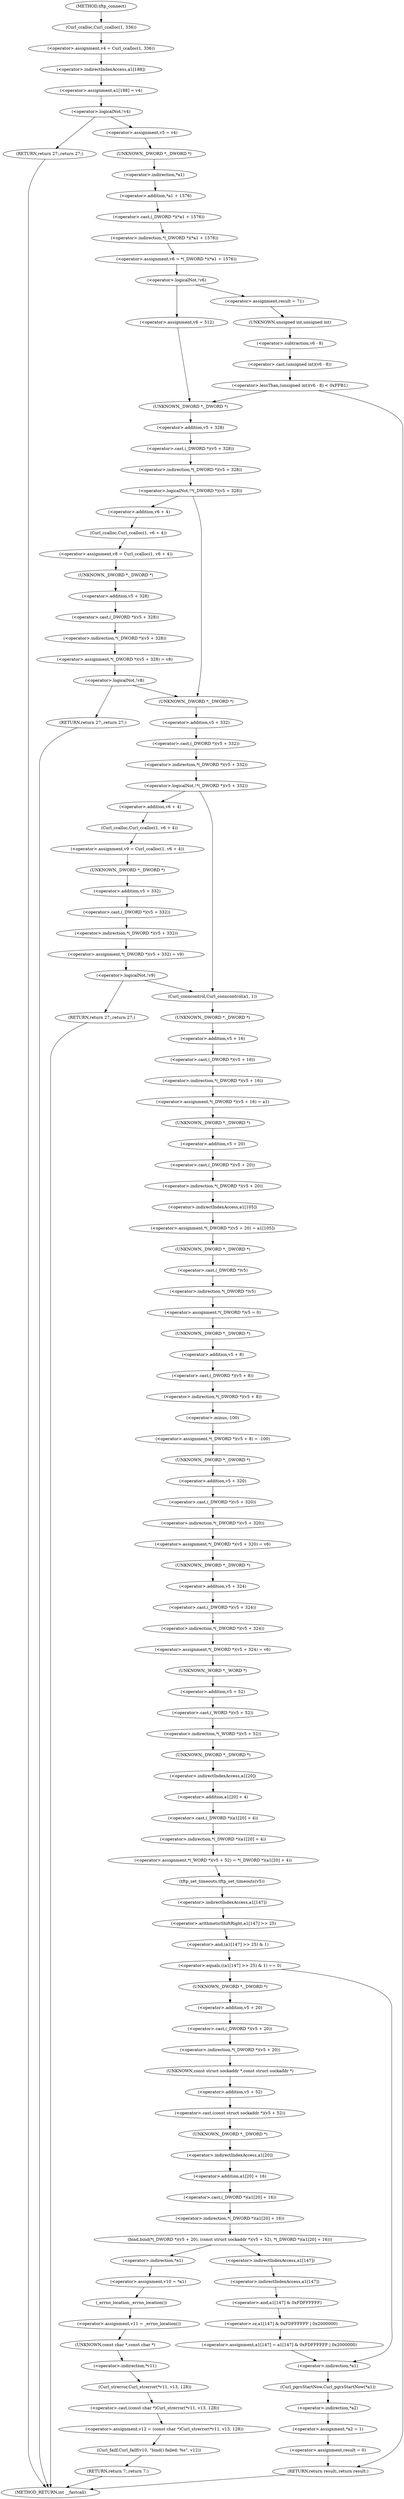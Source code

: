 digraph tftp_connect {  
"1000125" [label = "(<operator>.assignment,v4 = Curl_ccalloc(1, 336))" ]
"1000127" [label = "(Curl_ccalloc,Curl_ccalloc(1, 336))" ]
"1000130" [label = "(<operator>.assignment,a1[188] = v4)" ]
"1000131" [label = "(<operator>.indirectIndexAccess,a1[188])" ]
"1000136" [label = "(<operator>.logicalNot,!v4)" ]
"1000138" [label = "(RETURN,return 27;,return 27;)" ]
"1000140" [label = "(<operator>.assignment,v5 = v4)" ]
"1000143" [label = "(<operator>.assignment,v6 = *(_DWORD *)(*a1 + 1576))" ]
"1000145" [label = "(<operator>.indirection,*(_DWORD *)(*a1 + 1576))" ]
"1000146" [label = "(<operator>.cast,(_DWORD *)(*a1 + 1576))" ]
"1000147" [label = "(UNKNOWN,_DWORD *,_DWORD *)" ]
"1000148" [label = "(<operator>.addition,*a1 + 1576)" ]
"1000149" [label = "(<operator>.indirection,*a1)" ]
"1000153" [label = "(<operator>.logicalNot,!v6)" ]
"1000156" [label = "(<operator>.assignment,v6 = 512)" ]
"1000160" [label = "(<operator>.assignment,result = 71)" ]
"1000164" [label = "(<operator>.lessThan,(unsigned int)(v6 - 8) < 0xFFB1)" ]
"1000165" [label = "(<operator>.cast,(unsigned int)(v6 - 8))" ]
"1000166" [label = "(UNKNOWN,unsigned int,unsigned int)" ]
"1000167" [label = "(<operator>.subtraction,v6 - 8)" ]
"1000174" [label = "(<operator>.logicalNot,!*(_DWORD *)(v5 + 328))" ]
"1000175" [label = "(<operator>.indirection,*(_DWORD *)(v5 + 328))" ]
"1000176" [label = "(<operator>.cast,(_DWORD *)(v5 + 328))" ]
"1000177" [label = "(UNKNOWN,_DWORD *,_DWORD *)" ]
"1000178" [label = "(<operator>.addition,v5 + 328)" ]
"1000182" [label = "(<operator>.assignment,v8 = Curl_ccalloc(1, v6 + 4))" ]
"1000184" [label = "(Curl_ccalloc,Curl_ccalloc(1, v6 + 4))" ]
"1000186" [label = "(<operator>.addition,v6 + 4)" ]
"1000189" [label = "(<operator>.assignment,*(_DWORD *)(v5 + 328) = v8)" ]
"1000190" [label = "(<operator>.indirection,*(_DWORD *)(v5 + 328))" ]
"1000191" [label = "(<operator>.cast,(_DWORD *)(v5 + 328))" ]
"1000192" [label = "(UNKNOWN,_DWORD *,_DWORD *)" ]
"1000193" [label = "(<operator>.addition,v5 + 328)" ]
"1000198" [label = "(<operator>.logicalNot,!v8)" ]
"1000200" [label = "(RETURN,return 27;,return 27;)" ]
"1000203" [label = "(<operator>.logicalNot,!*(_DWORD *)(v5 + 332))" ]
"1000204" [label = "(<operator>.indirection,*(_DWORD *)(v5 + 332))" ]
"1000205" [label = "(<operator>.cast,(_DWORD *)(v5 + 332))" ]
"1000206" [label = "(UNKNOWN,_DWORD *,_DWORD *)" ]
"1000207" [label = "(<operator>.addition,v5 + 332)" ]
"1000211" [label = "(<operator>.assignment,v9 = Curl_ccalloc(1, v6 + 4))" ]
"1000213" [label = "(Curl_ccalloc,Curl_ccalloc(1, v6 + 4))" ]
"1000215" [label = "(<operator>.addition,v6 + 4)" ]
"1000218" [label = "(<operator>.assignment,*(_DWORD *)(v5 + 332) = v9)" ]
"1000219" [label = "(<operator>.indirection,*(_DWORD *)(v5 + 332))" ]
"1000220" [label = "(<operator>.cast,(_DWORD *)(v5 + 332))" ]
"1000221" [label = "(UNKNOWN,_DWORD *,_DWORD *)" ]
"1000222" [label = "(<operator>.addition,v5 + 332)" ]
"1000227" [label = "(<operator>.logicalNot,!v9)" ]
"1000229" [label = "(RETURN,return 27;,return 27;)" ]
"1000231" [label = "(Curl_conncontrol,Curl_conncontrol(a1, 1))" ]
"1000234" [label = "(<operator>.assignment,*(_DWORD *)(v5 + 16) = a1)" ]
"1000235" [label = "(<operator>.indirection,*(_DWORD *)(v5 + 16))" ]
"1000236" [label = "(<operator>.cast,(_DWORD *)(v5 + 16))" ]
"1000237" [label = "(UNKNOWN,_DWORD *,_DWORD *)" ]
"1000238" [label = "(<operator>.addition,v5 + 16)" ]
"1000242" [label = "(<operator>.assignment,*(_DWORD *)(v5 + 20) = a1[105])" ]
"1000243" [label = "(<operator>.indirection,*(_DWORD *)(v5 + 20))" ]
"1000244" [label = "(<operator>.cast,(_DWORD *)(v5 + 20))" ]
"1000245" [label = "(UNKNOWN,_DWORD *,_DWORD *)" ]
"1000246" [label = "(<operator>.addition,v5 + 20)" ]
"1000249" [label = "(<operator>.indirectIndexAccess,a1[105])" ]
"1000252" [label = "(<operator>.assignment,*(_DWORD *)v5 = 0)" ]
"1000253" [label = "(<operator>.indirection,*(_DWORD *)v5)" ]
"1000254" [label = "(<operator>.cast,(_DWORD *)v5)" ]
"1000255" [label = "(UNKNOWN,_DWORD *,_DWORD *)" ]
"1000258" [label = "(<operator>.assignment,*(_DWORD *)(v5 + 8) = -100)" ]
"1000259" [label = "(<operator>.indirection,*(_DWORD *)(v5 + 8))" ]
"1000260" [label = "(<operator>.cast,(_DWORD *)(v5 + 8))" ]
"1000261" [label = "(UNKNOWN,_DWORD *,_DWORD *)" ]
"1000262" [label = "(<operator>.addition,v5 + 8)" ]
"1000265" [label = "(<operator>.minus,-100)" ]
"1000267" [label = "(<operator>.assignment,*(_DWORD *)(v5 + 320) = v6)" ]
"1000268" [label = "(<operator>.indirection,*(_DWORD *)(v5 + 320))" ]
"1000269" [label = "(<operator>.cast,(_DWORD *)(v5 + 320))" ]
"1000270" [label = "(UNKNOWN,_DWORD *,_DWORD *)" ]
"1000271" [label = "(<operator>.addition,v5 + 320)" ]
"1000275" [label = "(<operator>.assignment,*(_DWORD *)(v5 + 324) = v6)" ]
"1000276" [label = "(<operator>.indirection,*(_DWORD *)(v5 + 324))" ]
"1000277" [label = "(<operator>.cast,(_DWORD *)(v5 + 324))" ]
"1000278" [label = "(UNKNOWN,_DWORD *,_DWORD *)" ]
"1000279" [label = "(<operator>.addition,v5 + 324)" ]
"1000283" [label = "(<operator>.assignment,*(_WORD *)(v5 + 52) = *(_DWORD *)(a1[20] + 4))" ]
"1000284" [label = "(<operator>.indirection,*(_WORD *)(v5 + 52))" ]
"1000285" [label = "(<operator>.cast,(_WORD *)(v5 + 52))" ]
"1000286" [label = "(UNKNOWN,_WORD *,_WORD *)" ]
"1000287" [label = "(<operator>.addition,v5 + 52)" ]
"1000290" [label = "(<operator>.indirection,*(_DWORD *)(a1[20] + 4))" ]
"1000291" [label = "(<operator>.cast,(_DWORD *)(a1[20] + 4))" ]
"1000292" [label = "(UNKNOWN,_DWORD *,_DWORD *)" ]
"1000293" [label = "(<operator>.addition,a1[20] + 4)" ]
"1000294" [label = "(<operator>.indirectIndexAccess,a1[20])" ]
"1000298" [label = "(tftp_set_timeouts,tftp_set_timeouts(v5))" ]
"1000301" [label = "(<operator>.equals,((a1[147] >> 25) & 1) == 0)" ]
"1000302" [label = "(<operator>.and,(a1[147] >> 25) & 1)" ]
"1000303" [label = "(<operator>.arithmeticShiftRight,a1[147] >> 25)" ]
"1000304" [label = "(<operator>.indirectIndexAccess,a1[147])" ]
"1000312" [label = "(bind,bind(*(_DWORD *)(v5 + 20), (const struct sockaddr *)(v5 + 52), *(_DWORD *)(a1[20] + 16)))" ]
"1000313" [label = "(<operator>.indirection,*(_DWORD *)(v5 + 20))" ]
"1000314" [label = "(<operator>.cast,(_DWORD *)(v5 + 20))" ]
"1000315" [label = "(UNKNOWN,_DWORD *,_DWORD *)" ]
"1000316" [label = "(<operator>.addition,v5 + 20)" ]
"1000319" [label = "(<operator>.cast,(const struct sockaddr *)(v5 + 52))" ]
"1000320" [label = "(UNKNOWN,const struct sockaddr *,const struct sockaddr *)" ]
"1000321" [label = "(<operator>.addition,v5 + 52)" ]
"1000324" [label = "(<operator>.indirection,*(_DWORD *)(a1[20] + 16))" ]
"1000325" [label = "(<operator>.cast,(_DWORD *)(a1[20] + 16))" ]
"1000326" [label = "(UNKNOWN,_DWORD *,_DWORD *)" ]
"1000327" [label = "(<operator>.addition,a1[20] + 16)" ]
"1000328" [label = "(<operator>.indirectIndexAccess,a1[20])" ]
"1000333" [label = "(<operator>.assignment,v10 = *a1)" ]
"1000335" [label = "(<operator>.indirection,*a1)" ]
"1000337" [label = "(<operator>.assignment,v11 = _errno_location())" ]
"1000339" [label = "(_errno_location,_errno_location())" ]
"1000340" [label = "(<operator>.assignment,v12 = (const char *)Curl_strerror(*v11, v13, 128))" ]
"1000342" [label = "(<operator>.cast,(const char *)Curl_strerror(*v11, v13, 128))" ]
"1000343" [label = "(UNKNOWN,const char *,const char *)" ]
"1000344" [label = "(Curl_strerror,Curl_strerror(*v11, v13, 128))" ]
"1000345" [label = "(<operator>.indirection,*v11)" ]
"1000349" [label = "(Curl_failf,Curl_failf(v10, \"bind() failed; %s\", v12))" ]
"1000353" [label = "(RETURN,return 7;,return 7;)" ]
"1000355" [label = "(<operator>.assignment,a1[147] = a1[147] & 0xFDFFFFFF | 0x2000000)" ]
"1000356" [label = "(<operator>.indirectIndexAccess,a1[147])" ]
"1000359" [label = "(<operator>.or,a1[147] & 0xFDFFFFFF | 0x2000000)" ]
"1000360" [label = "(<operator>.and,a1[147] & 0xFDFFFFFF)" ]
"1000361" [label = "(<operator>.indirectIndexAccess,a1[147])" ]
"1000366" [label = "(Curl_pgrsStartNow,Curl_pgrsStartNow(*a1))" ]
"1000367" [label = "(<operator>.indirection,*a1)" ]
"1000369" [label = "(<operator>.assignment,*a2 = 1)" ]
"1000370" [label = "(<operator>.indirection,*a2)" ]
"1000373" [label = "(<operator>.assignment,result = 0)" ]
"1000376" [label = "(RETURN,return result;,return result;)" ]
"1000111" [label = "(METHOD,tftp_connect)" ]
"1000378" [label = "(METHOD_RETURN,int __fastcall)" ]
  "1000125" -> "1000131" 
  "1000127" -> "1000125" 
  "1000130" -> "1000136" 
  "1000131" -> "1000130" 
  "1000136" -> "1000138" 
  "1000136" -> "1000140" 
  "1000138" -> "1000378" 
  "1000140" -> "1000147" 
  "1000143" -> "1000153" 
  "1000145" -> "1000143" 
  "1000146" -> "1000145" 
  "1000147" -> "1000149" 
  "1000148" -> "1000146" 
  "1000149" -> "1000148" 
  "1000153" -> "1000156" 
  "1000153" -> "1000160" 
  "1000156" -> "1000177" 
  "1000160" -> "1000166" 
  "1000164" -> "1000177" 
  "1000164" -> "1000376" 
  "1000165" -> "1000164" 
  "1000166" -> "1000167" 
  "1000167" -> "1000165" 
  "1000174" -> "1000206" 
  "1000174" -> "1000186" 
  "1000175" -> "1000174" 
  "1000176" -> "1000175" 
  "1000177" -> "1000178" 
  "1000178" -> "1000176" 
  "1000182" -> "1000192" 
  "1000184" -> "1000182" 
  "1000186" -> "1000184" 
  "1000189" -> "1000198" 
  "1000190" -> "1000189" 
  "1000191" -> "1000190" 
  "1000192" -> "1000193" 
  "1000193" -> "1000191" 
  "1000198" -> "1000206" 
  "1000198" -> "1000200" 
  "1000200" -> "1000378" 
  "1000203" -> "1000215" 
  "1000203" -> "1000231" 
  "1000204" -> "1000203" 
  "1000205" -> "1000204" 
  "1000206" -> "1000207" 
  "1000207" -> "1000205" 
  "1000211" -> "1000221" 
  "1000213" -> "1000211" 
  "1000215" -> "1000213" 
  "1000218" -> "1000227" 
  "1000219" -> "1000218" 
  "1000220" -> "1000219" 
  "1000221" -> "1000222" 
  "1000222" -> "1000220" 
  "1000227" -> "1000229" 
  "1000227" -> "1000231" 
  "1000229" -> "1000378" 
  "1000231" -> "1000237" 
  "1000234" -> "1000245" 
  "1000235" -> "1000234" 
  "1000236" -> "1000235" 
  "1000237" -> "1000238" 
  "1000238" -> "1000236" 
  "1000242" -> "1000255" 
  "1000243" -> "1000249" 
  "1000244" -> "1000243" 
  "1000245" -> "1000246" 
  "1000246" -> "1000244" 
  "1000249" -> "1000242" 
  "1000252" -> "1000261" 
  "1000253" -> "1000252" 
  "1000254" -> "1000253" 
  "1000255" -> "1000254" 
  "1000258" -> "1000270" 
  "1000259" -> "1000265" 
  "1000260" -> "1000259" 
  "1000261" -> "1000262" 
  "1000262" -> "1000260" 
  "1000265" -> "1000258" 
  "1000267" -> "1000278" 
  "1000268" -> "1000267" 
  "1000269" -> "1000268" 
  "1000270" -> "1000271" 
  "1000271" -> "1000269" 
  "1000275" -> "1000286" 
  "1000276" -> "1000275" 
  "1000277" -> "1000276" 
  "1000278" -> "1000279" 
  "1000279" -> "1000277" 
  "1000283" -> "1000298" 
  "1000284" -> "1000292" 
  "1000285" -> "1000284" 
  "1000286" -> "1000287" 
  "1000287" -> "1000285" 
  "1000290" -> "1000283" 
  "1000291" -> "1000290" 
  "1000292" -> "1000294" 
  "1000293" -> "1000291" 
  "1000294" -> "1000293" 
  "1000298" -> "1000304" 
  "1000301" -> "1000315" 
  "1000301" -> "1000367" 
  "1000302" -> "1000301" 
  "1000303" -> "1000302" 
  "1000304" -> "1000303" 
  "1000312" -> "1000335" 
  "1000312" -> "1000356" 
  "1000313" -> "1000320" 
  "1000314" -> "1000313" 
  "1000315" -> "1000316" 
  "1000316" -> "1000314" 
  "1000319" -> "1000326" 
  "1000320" -> "1000321" 
  "1000321" -> "1000319" 
  "1000324" -> "1000312" 
  "1000325" -> "1000324" 
  "1000326" -> "1000328" 
  "1000327" -> "1000325" 
  "1000328" -> "1000327" 
  "1000333" -> "1000339" 
  "1000335" -> "1000333" 
  "1000337" -> "1000343" 
  "1000339" -> "1000337" 
  "1000340" -> "1000349" 
  "1000342" -> "1000340" 
  "1000343" -> "1000345" 
  "1000344" -> "1000342" 
  "1000345" -> "1000344" 
  "1000349" -> "1000353" 
  "1000353" -> "1000378" 
  "1000355" -> "1000367" 
  "1000356" -> "1000361" 
  "1000359" -> "1000355" 
  "1000360" -> "1000359" 
  "1000361" -> "1000360" 
  "1000366" -> "1000370" 
  "1000367" -> "1000366" 
  "1000369" -> "1000373" 
  "1000370" -> "1000369" 
  "1000373" -> "1000376" 
  "1000376" -> "1000378" 
  "1000111" -> "1000127" 
}
